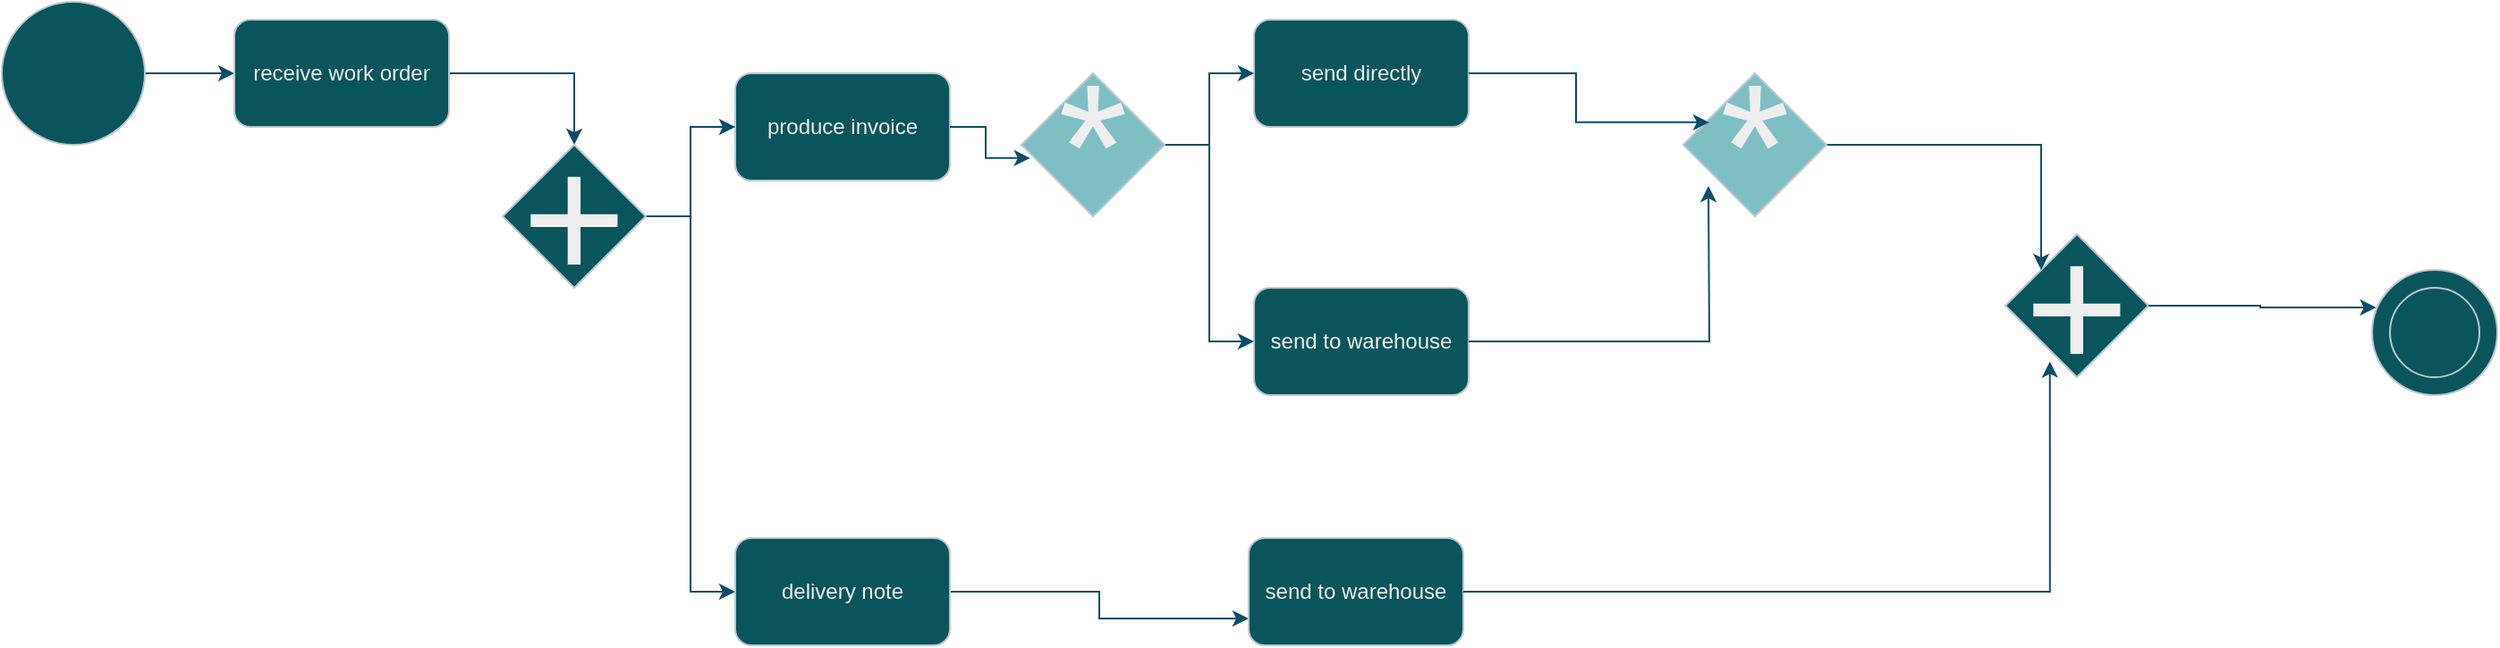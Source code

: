 <mxfile version="22.0.0" type="github">
  <diagram name="Page-1" id="kvhpsFtnn9bkHWutWsCZ">
    <mxGraphModel dx="1413" dy="998" grid="1" gridSize="10" guides="1" tooltips="1" connect="1" arrows="1" fold="1" page="1" pageScale="1" pageWidth="827" pageHeight="1169" math="0" shadow="0">
      <root>
        <mxCell id="0" />
        <mxCell id="1" parent="0" />
        <mxCell id="QOypBCcUVgNBI2c4SRFX-8" style="edgeStyle=orthogonalEdgeStyle;rounded=0;orthogonalLoop=1;jettySize=auto;html=1;entryX=0;entryY=0.5;entryDx=0;entryDy=0;labelBackgroundColor=none;strokeColor=#0B4D6A;fontColor=default;" edge="1" parent="1" source="QOypBCcUVgNBI2c4SRFX-1" target="QOypBCcUVgNBI2c4SRFX-2">
          <mxGeometry relative="1" as="geometry" />
        </mxCell>
        <mxCell id="QOypBCcUVgNBI2c4SRFX-1" value="" style="ellipse;whiteSpace=wrap;html=1;aspect=fixed;labelBackgroundColor=none;fillColor=#09555B;strokeColor=#BAC8D3;fontColor=#EEEEEE;" vertex="1" parent="1">
          <mxGeometry x="10" y="210" width="80" height="80" as="geometry" />
        </mxCell>
        <mxCell id="QOypBCcUVgNBI2c4SRFX-12" style="edgeStyle=orthogonalEdgeStyle;rounded=0;orthogonalLoop=1;jettySize=auto;html=1;entryX=0.5;entryY=0;entryDx=0;entryDy=0;labelBackgroundColor=none;strokeColor=#0B4D6A;fontColor=default;" edge="1" parent="1" source="QOypBCcUVgNBI2c4SRFX-2" target="QOypBCcUVgNBI2c4SRFX-11">
          <mxGeometry relative="1" as="geometry" />
        </mxCell>
        <mxCell id="QOypBCcUVgNBI2c4SRFX-2" value="receive work order" style="rounded=1;whiteSpace=wrap;html=1;labelBackgroundColor=none;fillColor=#09555B;strokeColor=#BAC8D3;fontColor=#EEEEEE;" vertex="1" parent="1">
          <mxGeometry x="140" y="220" width="120" height="60" as="geometry" />
        </mxCell>
        <mxCell id="QOypBCcUVgNBI2c4SRFX-3" value="produce invoice" style="rounded=1;whiteSpace=wrap;html=1;labelBackgroundColor=none;fillColor=#09555B;strokeColor=#BAC8D3;fontColor=#EEEEEE;" vertex="1" parent="1">
          <mxGeometry x="420" y="250" width="120" height="60" as="geometry" />
        </mxCell>
        <mxCell id="QOypBCcUVgNBI2c4SRFX-21" style="edgeStyle=orthogonalEdgeStyle;rounded=0;orthogonalLoop=1;jettySize=auto;html=1;entryX=0;entryY=0.75;entryDx=0;entryDy=0;labelBackgroundColor=none;strokeColor=#0B4D6A;fontColor=default;" edge="1" parent="1" source="QOypBCcUVgNBI2c4SRFX-4" target="QOypBCcUVgNBI2c4SRFX-20">
          <mxGeometry relative="1" as="geometry" />
        </mxCell>
        <mxCell id="QOypBCcUVgNBI2c4SRFX-4" value="delivery note" style="rounded=1;whiteSpace=wrap;html=1;labelBackgroundColor=none;fillColor=#09555B;strokeColor=#BAC8D3;fontColor=#EEEEEE;" vertex="1" parent="1">
          <mxGeometry x="420" y="510" width="120" height="60" as="geometry" />
        </mxCell>
        <mxCell id="QOypBCcUVgNBI2c4SRFX-5" value="send directly" style="rounded=1;whiteSpace=wrap;html=1;labelBackgroundColor=none;fillColor=#09555B;strokeColor=#BAC8D3;fontColor=#EEEEEE;" vertex="1" parent="1">
          <mxGeometry x="710" y="220" width="120" height="60" as="geometry" />
        </mxCell>
        <mxCell id="QOypBCcUVgNBI2c4SRFX-7" value="send to warehouse" style="rounded=1;whiteSpace=wrap;html=1;labelBackgroundColor=none;fillColor=#09555B;strokeColor=#BAC8D3;fontColor=#EEEEEE;" vertex="1" parent="1">
          <mxGeometry x="710" y="370" width="120" height="60" as="geometry" />
        </mxCell>
        <mxCell id="QOypBCcUVgNBI2c4SRFX-13" style="edgeStyle=orthogonalEdgeStyle;rounded=0;orthogonalLoop=1;jettySize=auto;html=1;entryX=0;entryY=0.5;entryDx=0;entryDy=0;labelBackgroundColor=none;strokeColor=#0B4D6A;fontColor=default;" edge="1" parent="1" source="QOypBCcUVgNBI2c4SRFX-11" target="QOypBCcUVgNBI2c4SRFX-3">
          <mxGeometry relative="1" as="geometry" />
        </mxCell>
        <mxCell id="QOypBCcUVgNBI2c4SRFX-14" style="edgeStyle=orthogonalEdgeStyle;rounded=0;orthogonalLoop=1;jettySize=auto;html=1;entryX=0;entryY=0.5;entryDx=0;entryDy=0;labelBackgroundColor=none;strokeColor=#0B4D6A;fontColor=default;" edge="1" parent="1" source="QOypBCcUVgNBI2c4SRFX-11" target="QOypBCcUVgNBI2c4SRFX-4">
          <mxGeometry relative="1" as="geometry" />
        </mxCell>
        <mxCell id="QOypBCcUVgNBI2c4SRFX-11" value="&lt;font style=&quot;font-size: 100px;&quot;&gt;+&lt;/font&gt;" style="rhombus;whiteSpace=wrap;html=1;labelBackgroundColor=none;fillColor=#09555B;strokeColor=#BAC8D3;fontColor=#EEEEEE;" vertex="1" parent="1">
          <mxGeometry x="290" y="290" width="80" height="80" as="geometry" />
        </mxCell>
        <mxCell id="QOypBCcUVgNBI2c4SRFX-18" style="edgeStyle=orthogonalEdgeStyle;rounded=0;orthogonalLoop=1;jettySize=auto;html=1;entryX=0;entryY=0.5;entryDx=0;entryDy=0;labelBackgroundColor=none;strokeColor=#0B4D6A;fontColor=default;" edge="1" parent="1" source="QOypBCcUVgNBI2c4SRFX-16" target="QOypBCcUVgNBI2c4SRFX-5">
          <mxGeometry relative="1" as="geometry" />
        </mxCell>
        <mxCell id="QOypBCcUVgNBI2c4SRFX-19" style="edgeStyle=orthogonalEdgeStyle;rounded=0;orthogonalLoop=1;jettySize=auto;html=1;entryX=0;entryY=0.5;entryDx=0;entryDy=0;labelBackgroundColor=none;strokeColor=#0B4D6A;fontColor=default;" edge="1" parent="1" source="QOypBCcUVgNBI2c4SRFX-16" target="QOypBCcUVgNBI2c4SRFX-7">
          <mxGeometry relative="1" as="geometry">
            <mxPoint x="680" y="410" as="targetPoint" />
          </mxGeometry>
        </mxCell>
        <mxCell id="QOypBCcUVgNBI2c4SRFX-16" value="&lt;div style=&quot;&quot;&gt;&lt;span style=&quot;font-size: 100px; background-color: initial;&quot;&gt;*&lt;/span&gt;&lt;/div&gt;" style="rhombus;whiteSpace=wrap;html=1;fillColor=#7ebfc4;align=center;labelBackgroundColor=none;strokeColor=#BAC8D3;fontColor=#EEEEEE;" vertex="1" parent="1">
          <mxGeometry x="580" y="250" width="80" height="80" as="geometry" />
        </mxCell>
        <mxCell id="QOypBCcUVgNBI2c4SRFX-17" style="edgeStyle=orthogonalEdgeStyle;rounded=0;orthogonalLoop=1;jettySize=auto;html=1;entryX=0.061;entryY=0.593;entryDx=0;entryDy=0;entryPerimeter=0;labelBackgroundColor=none;strokeColor=#0B4D6A;fontColor=default;" edge="1" parent="1" source="QOypBCcUVgNBI2c4SRFX-3" target="QOypBCcUVgNBI2c4SRFX-16">
          <mxGeometry relative="1" as="geometry" />
        </mxCell>
        <mxCell id="QOypBCcUVgNBI2c4SRFX-20" value="send to warehouse" style="rounded=1;whiteSpace=wrap;html=1;labelBackgroundColor=none;fillColor=#09555B;strokeColor=#BAC8D3;fontColor=#EEEEEE;" vertex="1" parent="1">
          <mxGeometry x="707" y="510" width="120" height="60" as="geometry" />
        </mxCell>
        <mxCell id="QOypBCcUVgNBI2c4SRFX-23" value="&lt;font style=&quot;font-size: 100px;&quot;&gt;+&lt;/font&gt;" style="rhombus;whiteSpace=wrap;html=1;labelBackgroundColor=none;fillColor=#09555B;strokeColor=#BAC8D3;fontColor=#EEEEEE;" vertex="1" parent="1">
          <mxGeometry x="1130" y="340" width="80" height="80" as="geometry" />
        </mxCell>
        <mxCell id="QOypBCcUVgNBI2c4SRFX-25" style="edgeStyle=orthogonalEdgeStyle;rounded=0;orthogonalLoop=1;jettySize=auto;html=1;entryX=0.311;entryY=0.89;entryDx=0;entryDy=0;entryPerimeter=0;labelBackgroundColor=none;strokeColor=#0B4D6A;fontColor=default;" edge="1" parent="1" source="QOypBCcUVgNBI2c4SRFX-20" target="QOypBCcUVgNBI2c4SRFX-23">
          <mxGeometry relative="1" as="geometry" />
        </mxCell>
        <mxCell id="QOypBCcUVgNBI2c4SRFX-29" style="edgeStyle=orthogonalEdgeStyle;rounded=0;orthogonalLoop=1;jettySize=auto;html=1;entryX=0;entryY=0;entryDx=0;entryDy=0;labelBackgroundColor=none;strokeColor=#0B4D6A;fontColor=default;" edge="1" parent="1" source="QOypBCcUVgNBI2c4SRFX-26" target="QOypBCcUVgNBI2c4SRFX-23">
          <mxGeometry relative="1" as="geometry" />
        </mxCell>
        <mxCell id="QOypBCcUVgNBI2c4SRFX-26" value="&lt;div style=&quot;&quot;&gt;&lt;span style=&quot;font-size: 100px; background-color: initial;&quot;&gt;*&lt;/span&gt;&lt;/div&gt;" style="rhombus;whiteSpace=wrap;html=1;fillColor=#7ebfc4;align=center;labelBackgroundColor=none;strokeColor=#BAC8D3;fontColor=#EEEEEE;" vertex="1" parent="1">
          <mxGeometry x="950" y="250" width="80" height="80" as="geometry" />
        </mxCell>
        <mxCell id="QOypBCcUVgNBI2c4SRFX-27" style="edgeStyle=orthogonalEdgeStyle;rounded=0;orthogonalLoop=1;jettySize=auto;html=1;entryX=0.181;entryY=0.343;entryDx=0;entryDy=0;entryPerimeter=0;labelBackgroundColor=none;strokeColor=#0B4D6A;fontColor=default;" edge="1" parent="1" source="QOypBCcUVgNBI2c4SRFX-5" target="QOypBCcUVgNBI2c4SRFX-26">
          <mxGeometry relative="1" as="geometry" />
        </mxCell>
        <mxCell id="QOypBCcUVgNBI2c4SRFX-28" style="edgeStyle=orthogonalEdgeStyle;rounded=0;orthogonalLoop=1;jettySize=auto;html=1;labelBackgroundColor=none;strokeColor=#0B4D6A;fontColor=default;" edge="1" parent="1" source="QOypBCcUVgNBI2c4SRFX-7">
          <mxGeometry relative="1" as="geometry">
            <mxPoint x="964" y="313" as="targetPoint" />
          </mxGeometry>
        </mxCell>
        <mxCell id="QOypBCcUVgNBI2c4SRFX-31" value="" style="ellipse;whiteSpace=wrap;html=1;aspect=fixed;labelBackgroundColor=none;fillColor=#09555B;strokeColor=#BAC8D3;fontColor=#EEEEEE;" vertex="1" parent="1">
          <mxGeometry x="1335" y="360" width="70" height="70" as="geometry" />
        </mxCell>
        <mxCell id="QOypBCcUVgNBI2c4SRFX-32" value="" style="ellipse;whiteSpace=wrap;html=1;aspect=fixed;labelBackgroundColor=none;fillColor=#09555B;strokeColor=#BAC8D3;fontColor=#EEEEEE;" vertex="1" parent="1">
          <mxGeometry x="1345" y="370" width="50" height="50" as="geometry" />
        </mxCell>
        <mxCell id="QOypBCcUVgNBI2c4SRFX-33" style="edgeStyle=orthogonalEdgeStyle;rounded=0;orthogonalLoop=1;jettySize=auto;html=1;entryX=0.033;entryY=0.3;entryDx=0;entryDy=0;entryPerimeter=0;labelBackgroundColor=none;strokeColor=#0B4D6A;fontColor=default;" edge="1" parent="1" source="QOypBCcUVgNBI2c4SRFX-23" target="QOypBCcUVgNBI2c4SRFX-31">
          <mxGeometry relative="1" as="geometry" />
        </mxCell>
      </root>
    </mxGraphModel>
  </diagram>
</mxfile>

